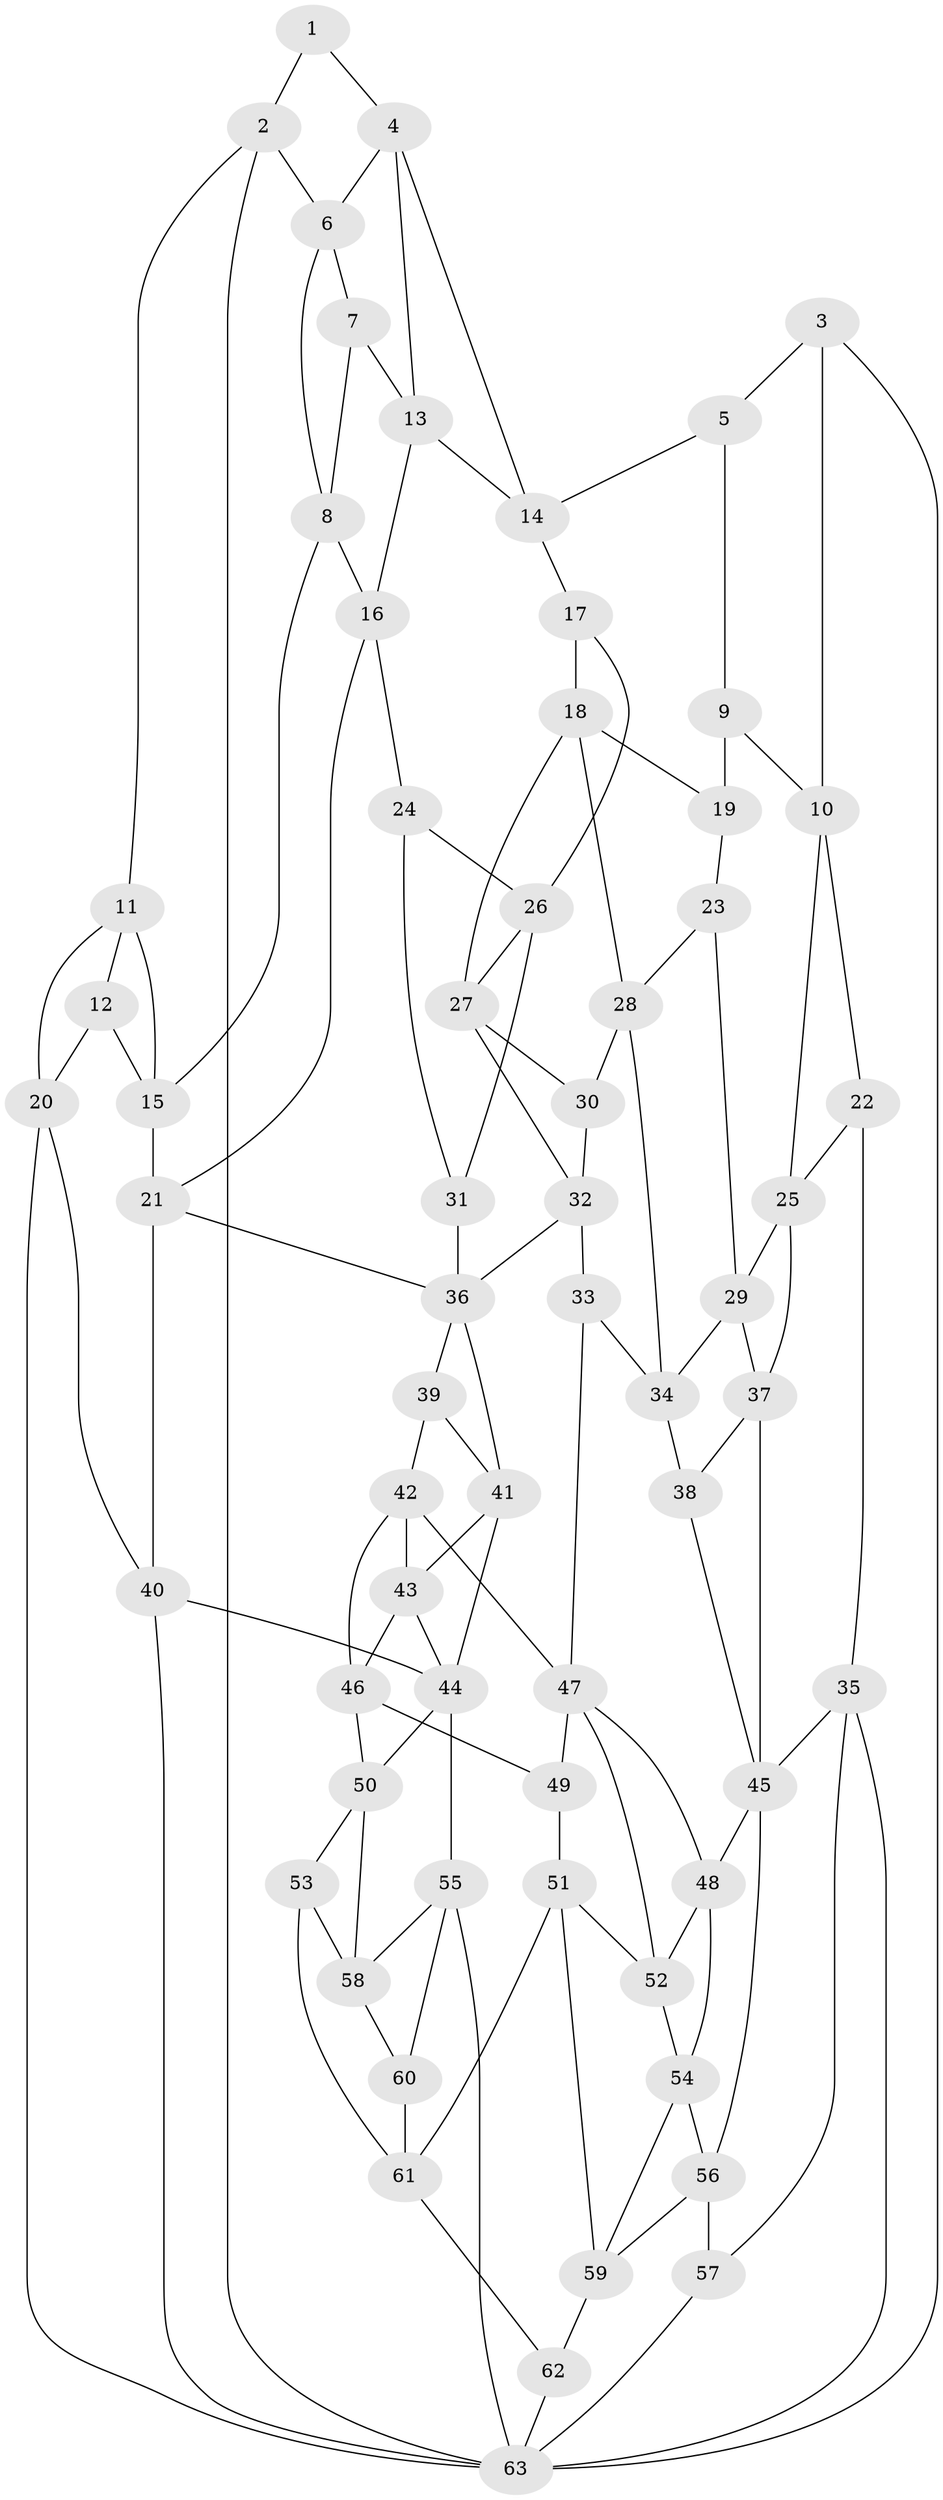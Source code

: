 // original degree distribution, {3: 0.015873015873015872, 4: 0.23015873015873015, 6: 0.21428571428571427, 5: 0.5396825396825397}
// Generated by graph-tools (version 1.1) at 2025/51/03/09/25 03:51:11]
// undirected, 63 vertices, 119 edges
graph export_dot {
graph [start="1"]
  node [color=gray90,style=filled];
  1;
  2;
  3;
  4;
  5;
  6;
  7;
  8;
  9;
  10;
  11;
  12;
  13;
  14;
  15;
  16;
  17;
  18;
  19;
  20;
  21;
  22;
  23;
  24;
  25;
  26;
  27;
  28;
  29;
  30;
  31;
  32;
  33;
  34;
  35;
  36;
  37;
  38;
  39;
  40;
  41;
  42;
  43;
  44;
  45;
  46;
  47;
  48;
  49;
  50;
  51;
  52;
  53;
  54;
  55;
  56;
  57;
  58;
  59;
  60;
  61;
  62;
  63;
  1 -- 2 [weight=1.0];
  1 -- 4 [weight=1.0];
  2 -- 6 [weight=1.0];
  2 -- 11 [weight=1.0];
  2 -- 63 [weight=1.0];
  3 -- 5 [weight=1.0];
  3 -- 10 [weight=1.0];
  3 -- 63 [weight=1.0];
  4 -- 6 [weight=1.0];
  4 -- 13 [weight=1.0];
  4 -- 14 [weight=1.0];
  5 -- 9 [weight=1.0];
  5 -- 14 [weight=1.0];
  6 -- 7 [weight=1.0];
  6 -- 8 [weight=1.0];
  7 -- 8 [weight=1.0];
  7 -- 13 [weight=1.0];
  8 -- 15 [weight=1.0];
  8 -- 16 [weight=1.0];
  9 -- 10 [weight=1.0];
  9 -- 19 [weight=2.0];
  10 -- 22 [weight=1.0];
  10 -- 25 [weight=1.0];
  11 -- 12 [weight=1.0];
  11 -- 15 [weight=1.0];
  11 -- 20 [weight=1.0];
  12 -- 15 [weight=1.0];
  12 -- 20 [weight=1.0];
  13 -- 14 [weight=1.0];
  13 -- 16 [weight=1.0];
  14 -- 17 [weight=1.0];
  15 -- 21 [weight=1.0];
  16 -- 21 [weight=1.0];
  16 -- 24 [weight=1.0];
  17 -- 18 [weight=1.0];
  17 -- 26 [weight=1.0];
  18 -- 19 [weight=1.0];
  18 -- 27 [weight=1.0];
  18 -- 28 [weight=1.0];
  19 -- 23 [weight=1.0];
  20 -- 40 [weight=1.0];
  20 -- 63 [weight=1.0];
  21 -- 36 [weight=1.0];
  21 -- 40 [weight=1.0];
  22 -- 25 [weight=1.0];
  22 -- 35 [weight=1.0];
  23 -- 28 [weight=1.0];
  23 -- 29 [weight=1.0];
  24 -- 26 [weight=1.0];
  24 -- 31 [weight=1.0];
  25 -- 29 [weight=1.0];
  25 -- 37 [weight=1.0];
  26 -- 27 [weight=1.0];
  26 -- 31 [weight=1.0];
  27 -- 30 [weight=1.0];
  27 -- 32 [weight=1.0];
  28 -- 30 [weight=1.0];
  28 -- 34 [weight=1.0];
  29 -- 34 [weight=1.0];
  29 -- 37 [weight=1.0];
  30 -- 32 [weight=1.0];
  31 -- 36 [weight=2.0];
  32 -- 33 [weight=1.0];
  32 -- 36 [weight=1.0];
  33 -- 34 [weight=1.0];
  33 -- 47 [weight=1.0];
  34 -- 38 [weight=1.0];
  35 -- 45 [weight=1.0];
  35 -- 57 [weight=1.0];
  35 -- 63 [weight=1.0];
  36 -- 39 [weight=1.0];
  36 -- 41 [weight=1.0];
  37 -- 38 [weight=1.0];
  37 -- 45 [weight=1.0];
  38 -- 45 [weight=1.0];
  39 -- 41 [weight=1.0];
  39 -- 42 [weight=1.0];
  40 -- 44 [weight=1.0];
  40 -- 63 [weight=1.0];
  41 -- 43 [weight=1.0];
  41 -- 44 [weight=1.0];
  42 -- 43 [weight=1.0];
  42 -- 46 [weight=1.0];
  42 -- 47 [weight=1.0];
  43 -- 44 [weight=1.0];
  43 -- 46 [weight=1.0];
  44 -- 50 [weight=1.0];
  44 -- 55 [weight=1.0];
  45 -- 48 [weight=1.0];
  45 -- 56 [weight=1.0];
  46 -- 49 [weight=1.0];
  46 -- 50 [weight=1.0];
  47 -- 48 [weight=1.0];
  47 -- 49 [weight=2.0];
  47 -- 52 [weight=1.0];
  48 -- 52 [weight=1.0];
  48 -- 54 [weight=1.0];
  49 -- 51 [weight=1.0];
  50 -- 53 [weight=1.0];
  50 -- 58 [weight=1.0];
  51 -- 52 [weight=1.0];
  51 -- 59 [weight=1.0];
  51 -- 61 [weight=1.0];
  52 -- 54 [weight=1.0];
  53 -- 58 [weight=1.0];
  53 -- 61 [weight=1.0];
  54 -- 56 [weight=1.0];
  54 -- 59 [weight=1.0];
  55 -- 58 [weight=1.0];
  55 -- 60 [weight=1.0];
  55 -- 63 [weight=1.0];
  56 -- 57 [weight=1.0];
  56 -- 59 [weight=1.0];
  57 -- 63 [weight=1.0];
  58 -- 60 [weight=1.0];
  59 -- 62 [weight=1.0];
  60 -- 61 [weight=1.0];
  61 -- 62 [weight=1.0];
  62 -- 63 [weight=1.0];
}
